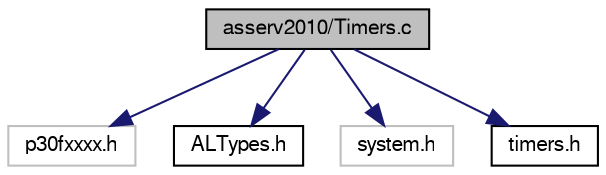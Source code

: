 digraph G
{
  edge [fontname="FreeSans",fontsize="10",labelfontname="FreeSans",labelfontsize="10"];
  node [fontname="FreeSans",fontsize="10",shape=record];
  Node1 [label="asserv2010/Timers.c",height=0.2,width=0.4,color="black", fillcolor="grey75", style="filled" fontcolor="black"];
  Node1 -> Node2 [color="midnightblue",fontsize="10",style="solid",fontname="FreeSans"];
  Node2 [label="p30fxxxx.h",height=0.2,width=0.4,color="grey75", fillcolor="white", style="filled"];
  Node1 -> Node3 [color="midnightblue",fontsize="10",style="solid",fontname="FreeSans"];
  Node3 [label="ALTypes.h",height=0.2,width=0.4,color="black", fillcolor="white", style="filled",URL="$_a_l_types_8h.html"];
  Node1 -> Node4 [color="midnightblue",fontsize="10",style="solid",fontname="FreeSans"];
  Node4 [label="system.h",height=0.2,width=0.4,color="grey75", fillcolor="white", style="filled"];
  Node1 -> Node5 [color="midnightblue",fontsize="10",style="solid",fontname="FreeSans"];
  Node5 [label="timers.h",height=0.2,width=0.4,color="black", fillcolor="white", style="filled",URL="$timers_8h.html"];
}
